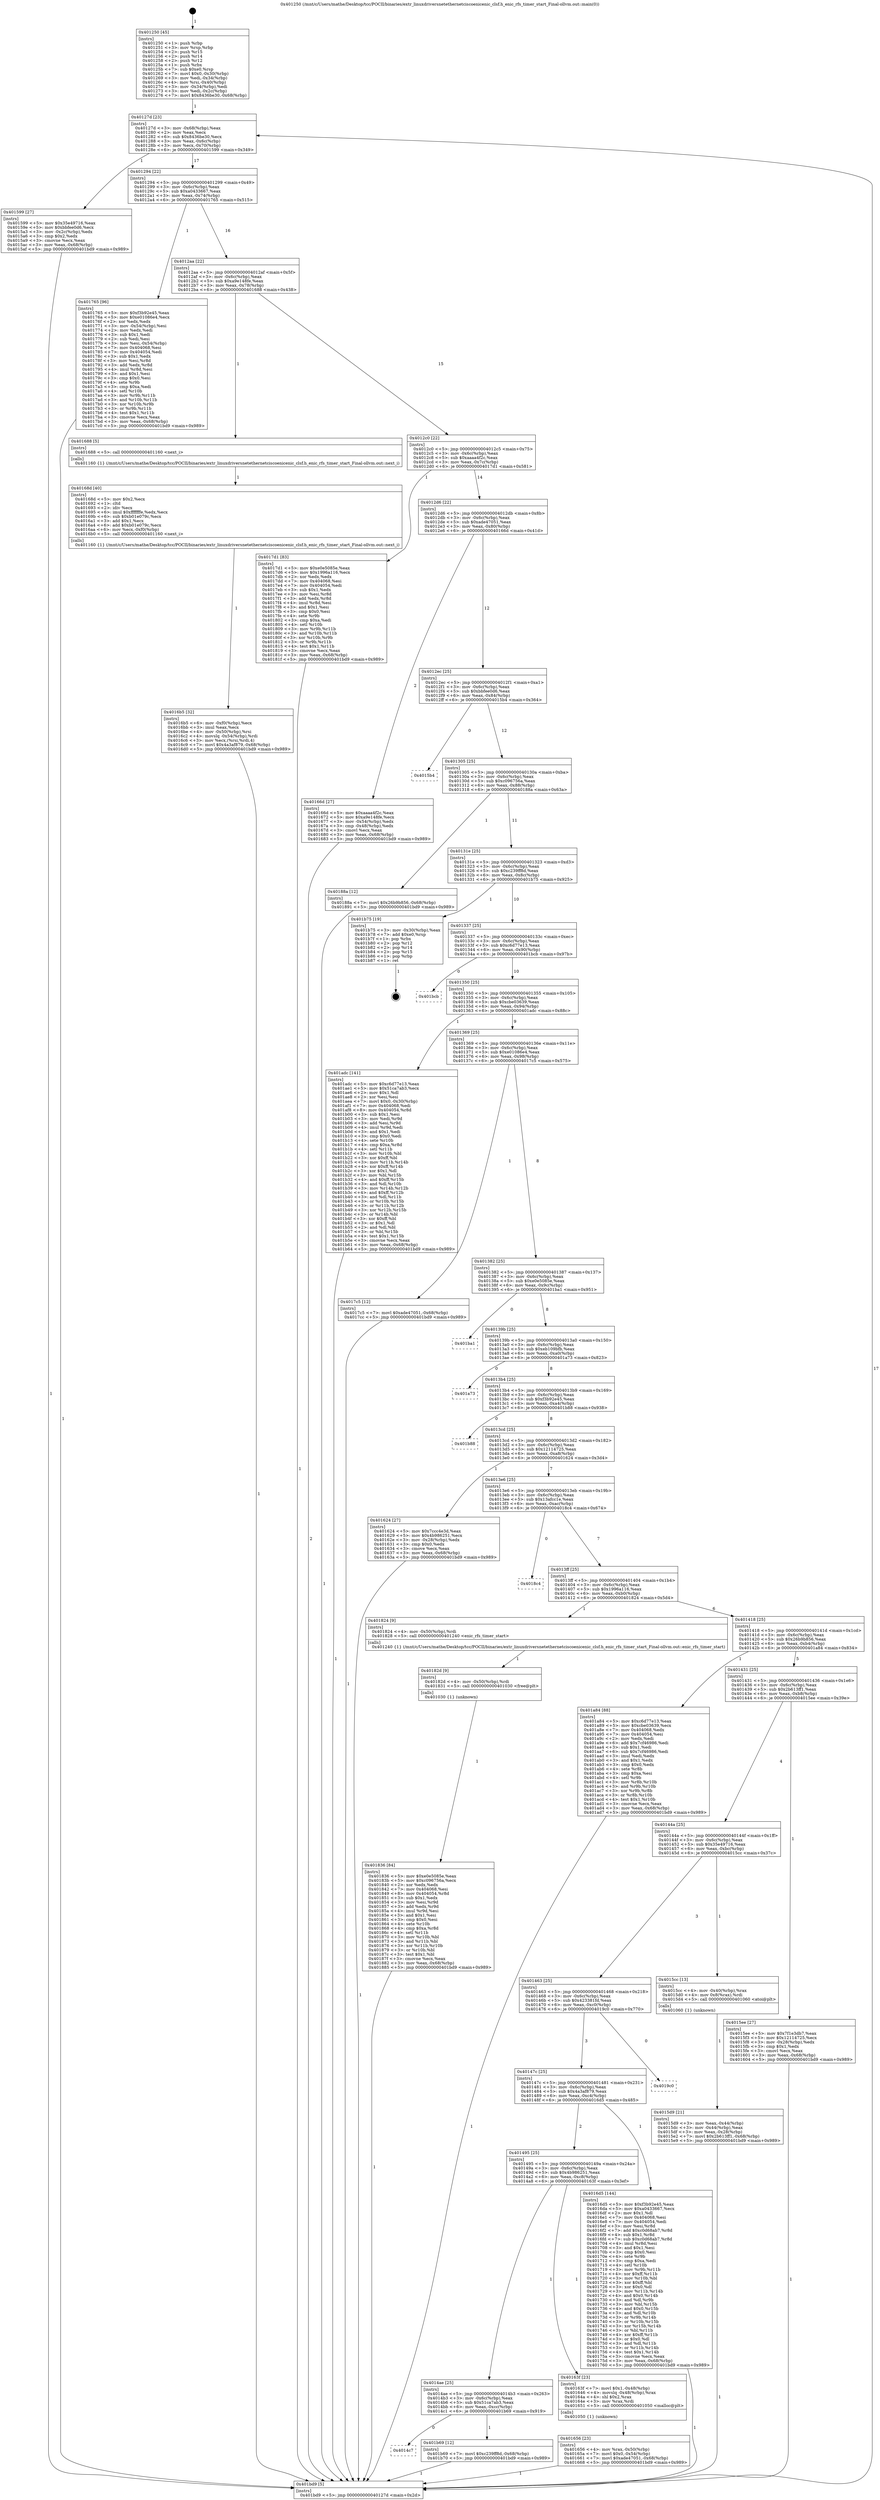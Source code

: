 digraph "0x401250" {
  label = "0x401250 (/mnt/c/Users/mathe/Desktop/tcc/POCII/binaries/extr_linuxdriversnetethernetciscoenicenic_clsf.h_enic_rfs_timer_start_Final-ollvm.out::main(0))"
  labelloc = "t"
  node[shape=record]

  Entry [label="",width=0.3,height=0.3,shape=circle,fillcolor=black,style=filled]
  "0x40127d" [label="{
     0x40127d [23]\l
     | [instrs]\l
     &nbsp;&nbsp;0x40127d \<+3\>: mov -0x68(%rbp),%eax\l
     &nbsp;&nbsp;0x401280 \<+2\>: mov %eax,%ecx\l
     &nbsp;&nbsp;0x401282 \<+6\>: sub $0x8436be30,%ecx\l
     &nbsp;&nbsp;0x401288 \<+3\>: mov %eax,-0x6c(%rbp)\l
     &nbsp;&nbsp;0x40128b \<+3\>: mov %ecx,-0x70(%rbp)\l
     &nbsp;&nbsp;0x40128e \<+6\>: je 0000000000401599 \<main+0x349\>\l
  }"]
  "0x401599" [label="{
     0x401599 [27]\l
     | [instrs]\l
     &nbsp;&nbsp;0x401599 \<+5\>: mov $0x35e49716,%eax\l
     &nbsp;&nbsp;0x40159e \<+5\>: mov $0xbbfee0d6,%ecx\l
     &nbsp;&nbsp;0x4015a3 \<+3\>: mov -0x2c(%rbp),%edx\l
     &nbsp;&nbsp;0x4015a6 \<+3\>: cmp $0x2,%edx\l
     &nbsp;&nbsp;0x4015a9 \<+3\>: cmovne %ecx,%eax\l
     &nbsp;&nbsp;0x4015ac \<+3\>: mov %eax,-0x68(%rbp)\l
     &nbsp;&nbsp;0x4015af \<+5\>: jmp 0000000000401bd9 \<main+0x989\>\l
  }"]
  "0x401294" [label="{
     0x401294 [22]\l
     | [instrs]\l
     &nbsp;&nbsp;0x401294 \<+5\>: jmp 0000000000401299 \<main+0x49\>\l
     &nbsp;&nbsp;0x401299 \<+3\>: mov -0x6c(%rbp),%eax\l
     &nbsp;&nbsp;0x40129c \<+5\>: sub $0xa0433667,%eax\l
     &nbsp;&nbsp;0x4012a1 \<+3\>: mov %eax,-0x74(%rbp)\l
     &nbsp;&nbsp;0x4012a4 \<+6\>: je 0000000000401765 \<main+0x515\>\l
  }"]
  "0x401bd9" [label="{
     0x401bd9 [5]\l
     | [instrs]\l
     &nbsp;&nbsp;0x401bd9 \<+5\>: jmp 000000000040127d \<main+0x2d\>\l
  }"]
  "0x401250" [label="{
     0x401250 [45]\l
     | [instrs]\l
     &nbsp;&nbsp;0x401250 \<+1\>: push %rbp\l
     &nbsp;&nbsp;0x401251 \<+3\>: mov %rsp,%rbp\l
     &nbsp;&nbsp;0x401254 \<+2\>: push %r15\l
     &nbsp;&nbsp;0x401256 \<+2\>: push %r14\l
     &nbsp;&nbsp;0x401258 \<+2\>: push %r12\l
     &nbsp;&nbsp;0x40125a \<+1\>: push %rbx\l
     &nbsp;&nbsp;0x40125b \<+7\>: sub $0xe0,%rsp\l
     &nbsp;&nbsp;0x401262 \<+7\>: movl $0x0,-0x30(%rbp)\l
     &nbsp;&nbsp;0x401269 \<+3\>: mov %edi,-0x34(%rbp)\l
     &nbsp;&nbsp;0x40126c \<+4\>: mov %rsi,-0x40(%rbp)\l
     &nbsp;&nbsp;0x401270 \<+3\>: mov -0x34(%rbp),%edi\l
     &nbsp;&nbsp;0x401273 \<+3\>: mov %edi,-0x2c(%rbp)\l
     &nbsp;&nbsp;0x401276 \<+7\>: movl $0x8436be30,-0x68(%rbp)\l
  }"]
  Exit [label="",width=0.3,height=0.3,shape=circle,fillcolor=black,style=filled,peripheries=2]
  "0x401765" [label="{
     0x401765 [96]\l
     | [instrs]\l
     &nbsp;&nbsp;0x401765 \<+5\>: mov $0xf3b92e45,%eax\l
     &nbsp;&nbsp;0x40176a \<+5\>: mov $0xe01086e4,%ecx\l
     &nbsp;&nbsp;0x40176f \<+2\>: xor %edx,%edx\l
     &nbsp;&nbsp;0x401771 \<+3\>: mov -0x54(%rbp),%esi\l
     &nbsp;&nbsp;0x401774 \<+2\>: mov %edx,%edi\l
     &nbsp;&nbsp;0x401776 \<+3\>: sub $0x1,%edi\l
     &nbsp;&nbsp;0x401779 \<+2\>: sub %edi,%esi\l
     &nbsp;&nbsp;0x40177b \<+3\>: mov %esi,-0x54(%rbp)\l
     &nbsp;&nbsp;0x40177e \<+7\>: mov 0x404068,%esi\l
     &nbsp;&nbsp;0x401785 \<+7\>: mov 0x404054,%edi\l
     &nbsp;&nbsp;0x40178c \<+3\>: sub $0x1,%edx\l
     &nbsp;&nbsp;0x40178f \<+3\>: mov %esi,%r8d\l
     &nbsp;&nbsp;0x401792 \<+3\>: add %edx,%r8d\l
     &nbsp;&nbsp;0x401795 \<+4\>: imul %r8d,%esi\l
     &nbsp;&nbsp;0x401799 \<+3\>: and $0x1,%esi\l
     &nbsp;&nbsp;0x40179c \<+3\>: cmp $0x0,%esi\l
     &nbsp;&nbsp;0x40179f \<+4\>: sete %r9b\l
     &nbsp;&nbsp;0x4017a3 \<+3\>: cmp $0xa,%edi\l
     &nbsp;&nbsp;0x4017a6 \<+4\>: setl %r10b\l
     &nbsp;&nbsp;0x4017aa \<+3\>: mov %r9b,%r11b\l
     &nbsp;&nbsp;0x4017ad \<+3\>: and %r10b,%r11b\l
     &nbsp;&nbsp;0x4017b0 \<+3\>: xor %r10b,%r9b\l
     &nbsp;&nbsp;0x4017b3 \<+3\>: or %r9b,%r11b\l
     &nbsp;&nbsp;0x4017b6 \<+4\>: test $0x1,%r11b\l
     &nbsp;&nbsp;0x4017ba \<+3\>: cmovne %ecx,%eax\l
     &nbsp;&nbsp;0x4017bd \<+3\>: mov %eax,-0x68(%rbp)\l
     &nbsp;&nbsp;0x4017c0 \<+5\>: jmp 0000000000401bd9 \<main+0x989\>\l
  }"]
  "0x4012aa" [label="{
     0x4012aa [22]\l
     | [instrs]\l
     &nbsp;&nbsp;0x4012aa \<+5\>: jmp 00000000004012af \<main+0x5f\>\l
     &nbsp;&nbsp;0x4012af \<+3\>: mov -0x6c(%rbp),%eax\l
     &nbsp;&nbsp;0x4012b2 \<+5\>: sub $0xa9e148fe,%eax\l
     &nbsp;&nbsp;0x4012b7 \<+3\>: mov %eax,-0x78(%rbp)\l
     &nbsp;&nbsp;0x4012ba \<+6\>: je 0000000000401688 \<main+0x438\>\l
  }"]
  "0x4014c7" [label="{
     0x4014c7\l
  }", style=dashed]
  "0x401688" [label="{
     0x401688 [5]\l
     | [instrs]\l
     &nbsp;&nbsp;0x401688 \<+5\>: call 0000000000401160 \<next_i\>\l
     | [calls]\l
     &nbsp;&nbsp;0x401160 \{1\} (/mnt/c/Users/mathe/Desktop/tcc/POCII/binaries/extr_linuxdriversnetethernetciscoenicenic_clsf.h_enic_rfs_timer_start_Final-ollvm.out::next_i)\l
  }"]
  "0x4012c0" [label="{
     0x4012c0 [22]\l
     | [instrs]\l
     &nbsp;&nbsp;0x4012c0 \<+5\>: jmp 00000000004012c5 \<main+0x75\>\l
     &nbsp;&nbsp;0x4012c5 \<+3\>: mov -0x6c(%rbp),%eax\l
     &nbsp;&nbsp;0x4012c8 \<+5\>: sub $0xaaaa4f2c,%eax\l
     &nbsp;&nbsp;0x4012cd \<+3\>: mov %eax,-0x7c(%rbp)\l
     &nbsp;&nbsp;0x4012d0 \<+6\>: je 00000000004017d1 \<main+0x581\>\l
  }"]
  "0x401b69" [label="{
     0x401b69 [12]\l
     | [instrs]\l
     &nbsp;&nbsp;0x401b69 \<+7\>: movl $0xc239ff8d,-0x68(%rbp)\l
     &nbsp;&nbsp;0x401b70 \<+5\>: jmp 0000000000401bd9 \<main+0x989\>\l
  }"]
  "0x4017d1" [label="{
     0x4017d1 [83]\l
     | [instrs]\l
     &nbsp;&nbsp;0x4017d1 \<+5\>: mov $0xe0e5085e,%eax\l
     &nbsp;&nbsp;0x4017d6 \<+5\>: mov $0x1996a116,%ecx\l
     &nbsp;&nbsp;0x4017db \<+2\>: xor %edx,%edx\l
     &nbsp;&nbsp;0x4017dd \<+7\>: mov 0x404068,%esi\l
     &nbsp;&nbsp;0x4017e4 \<+7\>: mov 0x404054,%edi\l
     &nbsp;&nbsp;0x4017eb \<+3\>: sub $0x1,%edx\l
     &nbsp;&nbsp;0x4017ee \<+3\>: mov %esi,%r8d\l
     &nbsp;&nbsp;0x4017f1 \<+3\>: add %edx,%r8d\l
     &nbsp;&nbsp;0x4017f4 \<+4\>: imul %r8d,%esi\l
     &nbsp;&nbsp;0x4017f8 \<+3\>: and $0x1,%esi\l
     &nbsp;&nbsp;0x4017fb \<+3\>: cmp $0x0,%esi\l
     &nbsp;&nbsp;0x4017fe \<+4\>: sete %r9b\l
     &nbsp;&nbsp;0x401802 \<+3\>: cmp $0xa,%edi\l
     &nbsp;&nbsp;0x401805 \<+4\>: setl %r10b\l
     &nbsp;&nbsp;0x401809 \<+3\>: mov %r9b,%r11b\l
     &nbsp;&nbsp;0x40180c \<+3\>: and %r10b,%r11b\l
     &nbsp;&nbsp;0x40180f \<+3\>: xor %r10b,%r9b\l
     &nbsp;&nbsp;0x401812 \<+3\>: or %r9b,%r11b\l
     &nbsp;&nbsp;0x401815 \<+4\>: test $0x1,%r11b\l
     &nbsp;&nbsp;0x401819 \<+3\>: cmovne %ecx,%eax\l
     &nbsp;&nbsp;0x40181c \<+3\>: mov %eax,-0x68(%rbp)\l
     &nbsp;&nbsp;0x40181f \<+5\>: jmp 0000000000401bd9 \<main+0x989\>\l
  }"]
  "0x4012d6" [label="{
     0x4012d6 [22]\l
     | [instrs]\l
     &nbsp;&nbsp;0x4012d6 \<+5\>: jmp 00000000004012db \<main+0x8b\>\l
     &nbsp;&nbsp;0x4012db \<+3\>: mov -0x6c(%rbp),%eax\l
     &nbsp;&nbsp;0x4012de \<+5\>: sub $0xade47051,%eax\l
     &nbsp;&nbsp;0x4012e3 \<+3\>: mov %eax,-0x80(%rbp)\l
     &nbsp;&nbsp;0x4012e6 \<+6\>: je 000000000040166d \<main+0x41d\>\l
  }"]
  "0x401836" [label="{
     0x401836 [84]\l
     | [instrs]\l
     &nbsp;&nbsp;0x401836 \<+5\>: mov $0xe0e5085e,%eax\l
     &nbsp;&nbsp;0x40183b \<+5\>: mov $0xc096756a,%ecx\l
     &nbsp;&nbsp;0x401840 \<+2\>: xor %edx,%edx\l
     &nbsp;&nbsp;0x401842 \<+7\>: mov 0x404068,%esi\l
     &nbsp;&nbsp;0x401849 \<+8\>: mov 0x404054,%r8d\l
     &nbsp;&nbsp;0x401851 \<+3\>: sub $0x1,%edx\l
     &nbsp;&nbsp;0x401854 \<+3\>: mov %esi,%r9d\l
     &nbsp;&nbsp;0x401857 \<+3\>: add %edx,%r9d\l
     &nbsp;&nbsp;0x40185a \<+4\>: imul %r9d,%esi\l
     &nbsp;&nbsp;0x40185e \<+3\>: and $0x1,%esi\l
     &nbsp;&nbsp;0x401861 \<+3\>: cmp $0x0,%esi\l
     &nbsp;&nbsp;0x401864 \<+4\>: sete %r10b\l
     &nbsp;&nbsp;0x401868 \<+4\>: cmp $0xa,%r8d\l
     &nbsp;&nbsp;0x40186c \<+4\>: setl %r11b\l
     &nbsp;&nbsp;0x401870 \<+3\>: mov %r10b,%bl\l
     &nbsp;&nbsp;0x401873 \<+3\>: and %r11b,%bl\l
     &nbsp;&nbsp;0x401876 \<+3\>: xor %r11b,%r10b\l
     &nbsp;&nbsp;0x401879 \<+3\>: or %r10b,%bl\l
     &nbsp;&nbsp;0x40187c \<+3\>: test $0x1,%bl\l
     &nbsp;&nbsp;0x40187f \<+3\>: cmovne %ecx,%eax\l
     &nbsp;&nbsp;0x401882 \<+3\>: mov %eax,-0x68(%rbp)\l
     &nbsp;&nbsp;0x401885 \<+5\>: jmp 0000000000401bd9 \<main+0x989\>\l
  }"]
  "0x40166d" [label="{
     0x40166d [27]\l
     | [instrs]\l
     &nbsp;&nbsp;0x40166d \<+5\>: mov $0xaaaa4f2c,%eax\l
     &nbsp;&nbsp;0x401672 \<+5\>: mov $0xa9e148fe,%ecx\l
     &nbsp;&nbsp;0x401677 \<+3\>: mov -0x54(%rbp),%edx\l
     &nbsp;&nbsp;0x40167a \<+3\>: cmp -0x48(%rbp),%edx\l
     &nbsp;&nbsp;0x40167d \<+3\>: cmovl %ecx,%eax\l
     &nbsp;&nbsp;0x401680 \<+3\>: mov %eax,-0x68(%rbp)\l
     &nbsp;&nbsp;0x401683 \<+5\>: jmp 0000000000401bd9 \<main+0x989\>\l
  }"]
  "0x4012ec" [label="{
     0x4012ec [25]\l
     | [instrs]\l
     &nbsp;&nbsp;0x4012ec \<+5\>: jmp 00000000004012f1 \<main+0xa1\>\l
     &nbsp;&nbsp;0x4012f1 \<+3\>: mov -0x6c(%rbp),%eax\l
     &nbsp;&nbsp;0x4012f4 \<+5\>: sub $0xbbfee0d6,%eax\l
     &nbsp;&nbsp;0x4012f9 \<+6\>: mov %eax,-0x84(%rbp)\l
     &nbsp;&nbsp;0x4012ff \<+6\>: je 00000000004015b4 \<main+0x364\>\l
  }"]
  "0x40182d" [label="{
     0x40182d [9]\l
     | [instrs]\l
     &nbsp;&nbsp;0x40182d \<+4\>: mov -0x50(%rbp),%rdi\l
     &nbsp;&nbsp;0x401831 \<+5\>: call 0000000000401030 \<free@plt\>\l
     | [calls]\l
     &nbsp;&nbsp;0x401030 \{1\} (unknown)\l
  }"]
  "0x4015b4" [label="{
     0x4015b4\l
  }", style=dashed]
  "0x401305" [label="{
     0x401305 [25]\l
     | [instrs]\l
     &nbsp;&nbsp;0x401305 \<+5\>: jmp 000000000040130a \<main+0xba\>\l
     &nbsp;&nbsp;0x40130a \<+3\>: mov -0x6c(%rbp),%eax\l
     &nbsp;&nbsp;0x40130d \<+5\>: sub $0xc096756a,%eax\l
     &nbsp;&nbsp;0x401312 \<+6\>: mov %eax,-0x88(%rbp)\l
     &nbsp;&nbsp;0x401318 \<+6\>: je 000000000040188a \<main+0x63a\>\l
  }"]
  "0x4016b5" [label="{
     0x4016b5 [32]\l
     | [instrs]\l
     &nbsp;&nbsp;0x4016b5 \<+6\>: mov -0xf0(%rbp),%ecx\l
     &nbsp;&nbsp;0x4016bb \<+3\>: imul %eax,%ecx\l
     &nbsp;&nbsp;0x4016be \<+4\>: mov -0x50(%rbp),%rsi\l
     &nbsp;&nbsp;0x4016c2 \<+4\>: movslq -0x54(%rbp),%rdi\l
     &nbsp;&nbsp;0x4016c6 \<+3\>: mov %ecx,(%rsi,%rdi,4)\l
     &nbsp;&nbsp;0x4016c9 \<+7\>: movl $0x4a3af879,-0x68(%rbp)\l
     &nbsp;&nbsp;0x4016d0 \<+5\>: jmp 0000000000401bd9 \<main+0x989\>\l
  }"]
  "0x40188a" [label="{
     0x40188a [12]\l
     | [instrs]\l
     &nbsp;&nbsp;0x40188a \<+7\>: movl $0x26b9b856,-0x68(%rbp)\l
     &nbsp;&nbsp;0x401891 \<+5\>: jmp 0000000000401bd9 \<main+0x989\>\l
  }"]
  "0x40131e" [label="{
     0x40131e [25]\l
     | [instrs]\l
     &nbsp;&nbsp;0x40131e \<+5\>: jmp 0000000000401323 \<main+0xd3\>\l
     &nbsp;&nbsp;0x401323 \<+3\>: mov -0x6c(%rbp),%eax\l
     &nbsp;&nbsp;0x401326 \<+5\>: sub $0xc239ff8d,%eax\l
     &nbsp;&nbsp;0x40132b \<+6\>: mov %eax,-0x8c(%rbp)\l
     &nbsp;&nbsp;0x401331 \<+6\>: je 0000000000401b75 \<main+0x925\>\l
  }"]
  "0x40168d" [label="{
     0x40168d [40]\l
     | [instrs]\l
     &nbsp;&nbsp;0x40168d \<+5\>: mov $0x2,%ecx\l
     &nbsp;&nbsp;0x401692 \<+1\>: cltd\l
     &nbsp;&nbsp;0x401693 \<+2\>: idiv %ecx\l
     &nbsp;&nbsp;0x401695 \<+6\>: imul $0xfffffffe,%edx,%ecx\l
     &nbsp;&nbsp;0x40169b \<+6\>: sub $0xb01e079c,%ecx\l
     &nbsp;&nbsp;0x4016a1 \<+3\>: add $0x1,%ecx\l
     &nbsp;&nbsp;0x4016a4 \<+6\>: add $0xb01e079c,%ecx\l
     &nbsp;&nbsp;0x4016aa \<+6\>: mov %ecx,-0xf0(%rbp)\l
     &nbsp;&nbsp;0x4016b0 \<+5\>: call 0000000000401160 \<next_i\>\l
     | [calls]\l
     &nbsp;&nbsp;0x401160 \{1\} (/mnt/c/Users/mathe/Desktop/tcc/POCII/binaries/extr_linuxdriversnetethernetciscoenicenic_clsf.h_enic_rfs_timer_start_Final-ollvm.out::next_i)\l
  }"]
  "0x401b75" [label="{
     0x401b75 [19]\l
     | [instrs]\l
     &nbsp;&nbsp;0x401b75 \<+3\>: mov -0x30(%rbp),%eax\l
     &nbsp;&nbsp;0x401b78 \<+7\>: add $0xe0,%rsp\l
     &nbsp;&nbsp;0x401b7f \<+1\>: pop %rbx\l
     &nbsp;&nbsp;0x401b80 \<+2\>: pop %r12\l
     &nbsp;&nbsp;0x401b82 \<+2\>: pop %r14\l
     &nbsp;&nbsp;0x401b84 \<+2\>: pop %r15\l
     &nbsp;&nbsp;0x401b86 \<+1\>: pop %rbp\l
     &nbsp;&nbsp;0x401b87 \<+1\>: ret\l
  }"]
  "0x401337" [label="{
     0x401337 [25]\l
     | [instrs]\l
     &nbsp;&nbsp;0x401337 \<+5\>: jmp 000000000040133c \<main+0xec\>\l
     &nbsp;&nbsp;0x40133c \<+3\>: mov -0x6c(%rbp),%eax\l
     &nbsp;&nbsp;0x40133f \<+5\>: sub $0xc6d77e13,%eax\l
     &nbsp;&nbsp;0x401344 \<+6\>: mov %eax,-0x90(%rbp)\l
     &nbsp;&nbsp;0x40134a \<+6\>: je 0000000000401bcb \<main+0x97b\>\l
  }"]
  "0x401656" [label="{
     0x401656 [23]\l
     | [instrs]\l
     &nbsp;&nbsp;0x401656 \<+4\>: mov %rax,-0x50(%rbp)\l
     &nbsp;&nbsp;0x40165a \<+7\>: movl $0x0,-0x54(%rbp)\l
     &nbsp;&nbsp;0x401661 \<+7\>: movl $0xade47051,-0x68(%rbp)\l
     &nbsp;&nbsp;0x401668 \<+5\>: jmp 0000000000401bd9 \<main+0x989\>\l
  }"]
  "0x401bcb" [label="{
     0x401bcb\l
  }", style=dashed]
  "0x401350" [label="{
     0x401350 [25]\l
     | [instrs]\l
     &nbsp;&nbsp;0x401350 \<+5\>: jmp 0000000000401355 \<main+0x105\>\l
     &nbsp;&nbsp;0x401355 \<+3\>: mov -0x6c(%rbp),%eax\l
     &nbsp;&nbsp;0x401358 \<+5\>: sub $0xcbe03639,%eax\l
     &nbsp;&nbsp;0x40135d \<+6\>: mov %eax,-0x94(%rbp)\l
     &nbsp;&nbsp;0x401363 \<+6\>: je 0000000000401adc \<main+0x88c\>\l
  }"]
  "0x4014ae" [label="{
     0x4014ae [25]\l
     | [instrs]\l
     &nbsp;&nbsp;0x4014ae \<+5\>: jmp 00000000004014b3 \<main+0x263\>\l
     &nbsp;&nbsp;0x4014b3 \<+3\>: mov -0x6c(%rbp),%eax\l
     &nbsp;&nbsp;0x4014b6 \<+5\>: sub $0x51ca7ab3,%eax\l
     &nbsp;&nbsp;0x4014bb \<+6\>: mov %eax,-0xcc(%rbp)\l
     &nbsp;&nbsp;0x4014c1 \<+6\>: je 0000000000401b69 \<main+0x919\>\l
  }"]
  "0x401adc" [label="{
     0x401adc [141]\l
     | [instrs]\l
     &nbsp;&nbsp;0x401adc \<+5\>: mov $0xc6d77e13,%eax\l
     &nbsp;&nbsp;0x401ae1 \<+5\>: mov $0x51ca7ab3,%ecx\l
     &nbsp;&nbsp;0x401ae6 \<+2\>: mov $0x1,%dl\l
     &nbsp;&nbsp;0x401ae8 \<+2\>: xor %esi,%esi\l
     &nbsp;&nbsp;0x401aea \<+7\>: movl $0x0,-0x30(%rbp)\l
     &nbsp;&nbsp;0x401af1 \<+7\>: mov 0x404068,%edi\l
     &nbsp;&nbsp;0x401af8 \<+8\>: mov 0x404054,%r8d\l
     &nbsp;&nbsp;0x401b00 \<+3\>: sub $0x1,%esi\l
     &nbsp;&nbsp;0x401b03 \<+3\>: mov %edi,%r9d\l
     &nbsp;&nbsp;0x401b06 \<+3\>: add %esi,%r9d\l
     &nbsp;&nbsp;0x401b09 \<+4\>: imul %r9d,%edi\l
     &nbsp;&nbsp;0x401b0d \<+3\>: and $0x1,%edi\l
     &nbsp;&nbsp;0x401b10 \<+3\>: cmp $0x0,%edi\l
     &nbsp;&nbsp;0x401b13 \<+4\>: sete %r10b\l
     &nbsp;&nbsp;0x401b17 \<+4\>: cmp $0xa,%r8d\l
     &nbsp;&nbsp;0x401b1b \<+4\>: setl %r11b\l
     &nbsp;&nbsp;0x401b1f \<+3\>: mov %r10b,%bl\l
     &nbsp;&nbsp;0x401b22 \<+3\>: xor $0xff,%bl\l
     &nbsp;&nbsp;0x401b25 \<+3\>: mov %r11b,%r14b\l
     &nbsp;&nbsp;0x401b28 \<+4\>: xor $0xff,%r14b\l
     &nbsp;&nbsp;0x401b2c \<+3\>: xor $0x1,%dl\l
     &nbsp;&nbsp;0x401b2f \<+3\>: mov %bl,%r15b\l
     &nbsp;&nbsp;0x401b32 \<+4\>: and $0xff,%r15b\l
     &nbsp;&nbsp;0x401b36 \<+3\>: and %dl,%r10b\l
     &nbsp;&nbsp;0x401b39 \<+3\>: mov %r14b,%r12b\l
     &nbsp;&nbsp;0x401b3c \<+4\>: and $0xff,%r12b\l
     &nbsp;&nbsp;0x401b40 \<+3\>: and %dl,%r11b\l
     &nbsp;&nbsp;0x401b43 \<+3\>: or %r10b,%r15b\l
     &nbsp;&nbsp;0x401b46 \<+3\>: or %r11b,%r12b\l
     &nbsp;&nbsp;0x401b49 \<+3\>: xor %r12b,%r15b\l
     &nbsp;&nbsp;0x401b4c \<+3\>: or %r14b,%bl\l
     &nbsp;&nbsp;0x401b4f \<+3\>: xor $0xff,%bl\l
     &nbsp;&nbsp;0x401b52 \<+3\>: or $0x1,%dl\l
     &nbsp;&nbsp;0x401b55 \<+2\>: and %dl,%bl\l
     &nbsp;&nbsp;0x401b57 \<+3\>: or %bl,%r15b\l
     &nbsp;&nbsp;0x401b5a \<+4\>: test $0x1,%r15b\l
     &nbsp;&nbsp;0x401b5e \<+3\>: cmovne %ecx,%eax\l
     &nbsp;&nbsp;0x401b61 \<+3\>: mov %eax,-0x68(%rbp)\l
     &nbsp;&nbsp;0x401b64 \<+5\>: jmp 0000000000401bd9 \<main+0x989\>\l
  }"]
  "0x401369" [label="{
     0x401369 [25]\l
     | [instrs]\l
     &nbsp;&nbsp;0x401369 \<+5\>: jmp 000000000040136e \<main+0x11e\>\l
     &nbsp;&nbsp;0x40136e \<+3\>: mov -0x6c(%rbp),%eax\l
     &nbsp;&nbsp;0x401371 \<+5\>: sub $0xe01086e4,%eax\l
     &nbsp;&nbsp;0x401376 \<+6\>: mov %eax,-0x98(%rbp)\l
     &nbsp;&nbsp;0x40137c \<+6\>: je 00000000004017c5 \<main+0x575\>\l
  }"]
  "0x40163f" [label="{
     0x40163f [23]\l
     | [instrs]\l
     &nbsp;&nbsp;0x40163f \<+7\>: movl $0x1,-0x48(%rbp)\l
     &nbsp;&nbsp;0x401646 \<+4\>: movslq -0x48(%rbp),%rax\l
     &nbsp;&nbsp;0x40164a \<+4\>: shl $0x2,%rax\l
     &nbsp;&nbsp;0x40164e \<+3\>: mov %rax,%rdi\l
     &nbsp;&nbsp;0x401651 \<+5\>: call 0000000000401050 \<malloc@plt\>\l
     | [calls]\l
     &nbsp;&nbsp;0x401050 \{1\} (unknown)\l
  }"]
  "0x4017c5" [label="{
     0x4017c5 [12]\l
     | [instrs]\l
     &nbsp;&nbsp;0x4017c5 \<+7\>: movl $0xade47051,-0x68(%rbp)\l
     &nbsp;&nbsp;0x4017cc \<+5\>: jmp 0000000000401bd9 \<main+0x989\>\l
  }"]
  "0x401382" [label="{
     0x401382 [25]\l
     | [instrs]\l
     &nbsp;&nbsp;0x401382 \<+5\>: jmp 0000000000401387 \<main+0x137\>\l
     &nbsp;&nbsp;0x401387 \<+3\>: mov -0x6c(%rbp),%eax\l
     &nbsp;&nbsp;0x40138a \<+5\>: sub $0xe0e5085e,%eax\l
     &nbsp;&nbsp;0x40138f \<+6\>: mov %eax,-0x9c(%rbp)\l
     &nbsp;&nbsp;0x401395 \<+6\>: je 0000000000401ba1 \<main+0x951\>\l
  }"]
  "0x401495" [label="{
     0x401495 [25]\l
     | [instrs]\l
     &nbsp;&nbsp;0x401495 \<+5\>: jmp 000000000040149a \<main+0x24a\>\l
     &nbsp;&nbsp;0x40149a \<+3\>: mov -0x6c(%rbp),%eax\l
     &nbsp;&nbsp;0x40149d \<+5\>: sub $0x4b986251,%eax\l
     &nbsp;&nbsp;0x4014a2 \<+6\>: mov %eax,-0xc8(%rbp)\l
     &nbsp;&nbsp;0x4014a8 \<+6\>: je 000000000040163f \<main+0x3ef\>\l
  }"]
  "0x401ba1" [label="{
     0x401ba1\l
  }", style=dashed]
  "0x40139b" [label="{
     0x40139b [25]\l
     | [instrs]\l
     &nbsp;&nbsp;0x40139b \<+5\>: jmp 00000000004013a0 \<main+0x150\>\l
     &nbsp;&nbsp;0x4013a0 \<+3\>: mov -0x6c(%rbp),%eax\l
     &nbsp;&nbsp;0x4013a3 \<+5\>: sub $0xeb109bfb,%eax\l
     &nbsp;&nbsp;0x4013a8 \<+6\>: mov %eax,-0xa0(%rbp)\l
     &nbsp;&nbsp;0x4013ae \<+6\>: je 0000000000401a73 \<main+0x823\>\l
  }"]
  "0x4016d5" [label="{
     0x4016d5 [144]\l
     | [instrs]\l
     &nbsp;&nbsp;0x4016d5 \<+5\>: mov $0xf3b92e45,%eax\l
     &nbsp;&nbsp;0x4016da \<+5\>: mov $0xa0433667,%ecx\l
     &nbsp;&nbsp;0x4016df \<+2\>: mov $0x1,%dl\l
     &nbsp;&nbsp;0x4016e1 \<+7\>: mov 0x404068,%esi\l
     &nbsp;&nbsp;0x4016e8 \<+7\>: mov 0x404054,%edi\l
     &nbsp;&nbsp;0x4016ef \<+3\>: mov %esi,%r8d\l
     &nbsp;&nbsp;0x4016f2 \<+7\>: add $0xc0d68ab7,%r8d\l
     &nbsp;&nbsp;0x4016f9 \<+4\>: sub $0x1,%r8d\l
     &nbsp;&nbsp;0x4016fd \<+7\>: sub $0xc0d68ab7,%r8d\l
     &nbsp;&nbsp;0x401704 \<+4\>: imul %r8d,%esi\l
     &nbsp;&nbsp;0x401708 \<+3\>: and $0x1,%esi\l
     &nbsp;&nbsp;0x40170b \<+3\>: cmp $0x0,%esi\l
     &nbsp;&nbsp;0x40170e \<+4\>: sete %r9b\l
     &nbsp;&nbsp;0x401712 \<+3\>: cmp $0xa,%edi\l
     &nbsp;&nbsp;0x401715 \<+4\>: setl %r10b\l
     &nbsp;&nbsp;0x401719 \<+3\>: mov %r9b,%r11b\l
     &nbsp;&nbsp;0x40171c \<+4\>: xor $0xff,%r11b\l
     &nbsp;&nbsp;0x401720 \<+3\>: mov %r10b,%bl\l
     &nbsp;&nbsp;0x401723 \<+3\>: xor $0xff,%bl\l
     &nbsp;&nbsp;0x401726 \<+3\>: xor $0x0,%dl\l
     &nbsp;&nbsp;0x401729 \<+3\>: mov %r11b,%r14b\l
     &nbsp;&nbsp;0x40172c \<+4\>: and $0x0,%r14b\l
     &nbsp;&nbsp;0x401730 \<+3\>: and %dl,%r9b\l
     &nbsp;&nbsp;0x401733 \<+3\>: mov %bl,%r15b\l
     &nbsp;&nbsp;0x401736 \<+4\>: and $0x0,%r15b\l
     &nbsp;&nbsp;0x40173a \<+3\>: and %dl,%r10b\l
     &nbsp;&nbsp;0x40173d \<+3\>: or %r9b,%r14b\l
     &nbsp;&nbsp;0x401740 \<+3\>: or %r10b,%r15b\l
     &nbsp;&nbsp;0x401743 \<+3\>: xor %r15b,%r14b\l
     &nbsp;&nbsp;0x401746 \<+3\>: or %bl,%r11b\l
     &nbsp;&nbsp;0x401749 \<+4\>: xor $0xff,%r11b\l
     &nbsp;&nbsp;0x40174d \<+3\>: or $0x0,%dl\l
     &nbsp;&nbsp;0x401750 \<+3\>: and %dl,%r11b\l
     &nbsp;&nbsp;0x401753 \<+3\>: or %r11b,%r14b\l
     &nbsp;&nbsp;0x401756 \<+4\>: test $0x1,%r14b\l
     &nbsp;&nbsp;0x40175a \<+3\>: cmovne %ecx,%eax\l
     &nbsp;&nbsp;0x40175d \<+3\>: mov %eax,-0x68(%rbp)\l
     &nbsp;&nbsp;0x401760 \<+5\>: jmp 0000000000401bd9 \<main+0x989\>\l
  }"]
  "0x401a73" [label="{
     0x401a73\l
  }", style=dashed]
  "0x4013b4" [label="{
     0x4013b4 [25]\l
     | [instrs]\l
     &nbsp;&nbsp;0x4013b4 \<+5\>: jmp 00000000004013b9 \<main+0x169\>\l
     &nbsp;&nbsp;0x4013b9 \<+3\>: mov -0x6c(%rbp),%eax\l
     &nbsp;&nbsp;0x4013bc \<+5\>: sub $0xf3b92e45,%eax\l
     &nbsp;&nbsp;0x4013c1 \<+6\>: mov %eax,-0xa4(%rbp)\l
     &nbsp;&nbsp;0x4013c7 \<+6\>: je 0000000000401b88 \<main+0x938\>\l
  }"]
  "0x40147c" [label="{
     0x40147c [25]\l
     | [instrs]\l
     &nbsp;&nbsp;0x40147c \<+5\>: jmp 0000000000401481 \<main+0x231\>\l
     &nbsp;&nbsp;0x401481 \<+3\>: mov -0x6c(%rbp),%eax\l
     &nbsp;&nbsp;0x401484 \<+5\>: sub $0x4a3af879,%eax\l
     &nbsp;&nbsp;0x401489 \<+6\>: mov %eax,-0xc4(%rbp)\l
     &nbsp;&nbsp;0x40148f \<+6\>: je 00000000004016d5 \<main+0x485\>\l
  }"]
  "0x401b88" [label="{
     0x401b88\l
  }", style=dashed]
  "0x4013cd" [label="{
     0x4013cd [25]\l
     | [instrs]\l
     &nbsp;&nbsp;0x4013cd \<+5\>: jmp 00000000004013d2 \<main+0x182\>\l
     &nbsp;&nbsp;0x4013d2 \<+3\>: mov -0x6c(%rbp),%eax\l
     &nbsp;&nbsp;0x4013d5 \<+5\>: sub $0x12114725,%eax\l
     &nbsp;&nbsp;0x4013da \<+6\>: mov %eax,-0xa8(%rbp)\l
     &nbsp;&nbsp;0x4013e0 \<+6\>: je 0000000000401624 \<main+0x3d4\>\l
  }"]
  "0x4019c0" [label="{
     0x4019c0\l
  }", style=dashed]
  "0x401624" [label="{
     0x401624 [27]\l
     | [instrs]\l
     &nbsp;&nbsp;0x401624 \<+5\>: mov $0x7ccc4e3d,%eax\l
     &nbsp;&nbsp;0x401629 \<+5\>: mov $0x4b986251,%ecx\l
     &nbsp;&nbsp;0x40162e \<+3\>: mov -0x28(%rbp),%edx\l
     &nbsp;&nbsp;0x401631 \<+3\>: cmp $0x0,%edx\l
     &nbsp;&nbsp;0x401634 \<+3\>: cmove %ecx,%eax\l
     &nbsp;&nbsp;0x401637 \<+3\>: mov %eax,-0x68(%rbp)\l
     &nbsp;&nbsp;0x40163a \<+5\>: jmp 0000000000401bd9 \<main+0x989\>\l
  }"]
  "0x4013e6" [label="{
     0x4013e6 [25]\l
     | [instrs]\l
     &nbsp;&nbsp;0x4013e6 \<+5\>: jmp 00000000004013eb \<main+0x19b\>\l
     &nbsp;&nbsp;0x4013eb \<+3\>: mov -0x6c(%rbp),%eax\l
     &nbsp;&nbsp;0x4013ee \<+5\>: sub $0x13afcc1e,%eax\l
     &nbsp;&nbsp;0x4013f3 \<+6\>: mov %eax,-0xac(%rbp)\l
     &nbsp;&nbsp;0x4013f9 \<+6\>: je 00000000004018c4 \<main+0x674\>\l
  }"]
  "0x4015d9" [label="{
     0x4015d9 [21]\l
     | [instrs]\l
     &nbsp;&nbsp;0x4015d9 \<+3\>: mov %eax,-0x44(%rbp)\l
     &nbsp;&nbsp;0x4015dc \<+3\>: mov -0x44(%rbp),%eax\l
     &nbsp;&nbsp;0x4015df \<+3\>: mov %eax,-0x28(%rbp)\l
     &nbsp;&nbsp;0x4015e2 \<+7\>: movl $0x2b613ff1,-0x68(%rbp)\l
     &nbsp;&nbsp;0x4015e9 \<+5\>: jmp 0000000000401bd9 \<main+0x989\>\l
  }"]
  "0x4018c4" [label="{
     0x4018c4\l
  }", style=dashed]
  "0x4013ff" [label="{
     0x4013ff [25]\l
     | [instrs]\l
     &nbsp;&nbsp;0x4013ff \<+5\>: jmp 0000000000401404 \<main+0x1b4\>\l
     &nbsp;&nbsp;0x401404 \<+3\>: mov -0x6c(%rbp),%eax\l
     &nbsp;&nbsp;0x401407 \<+5\>: sub $0x1996a116,%eax\l
     &nbsp;&nbsp;0x40140c \<+6\>: mov %eax,-0xb0(%rbp)\l
     &nbsp;&nbsp;0x401412 \<+6\>: je 0000000000401824 \<main+0x5d4\>\l
  }"]
  "0x401463" [label="{
     0x401463 [25]\l
     | [instrs]\l
     &nbsp;&nbsp;0x401463 \<+5\>: jmp 0000000000401468 \<main+0x218\>\l
     &nbsp;&nbsp;0x401468 \<+3\>: mov -0x6c(%rbp),%eax\l
     &nbsp;&nbsp;0x40146b \<+5\>: sub $0x423381fd,%eax\l
     &nbsp;&nbsp;0x401470 \<+6\>: mov %eax,-0xc0(%rbp)\l
     &nbsp;&nbsp;0x401476 \<+6\>: je 00000000004019c0 \<main+0x770\>\l
  }"]
  "0x401824" [label="{
     0x401824 [9]\l
     | [instrs]\l
     &nbsp;&nbsp;0x401824 \<+4\>: mov -0x50(%rbp),%rdi\l
     &nbsp;&nbsp;0x401828 \<+5\>: call 0000000000401240 \<enic_rfs_timer_start\>\l
     | [calls]\l
     &nbsp;&nbsp;0x401240 \{1\} (/mnt/c/Users/mathe/Desktop/tcc/POCII/binaries/extr_linuxdriversnetethernetciscoenicenic_clsf.h_enic_rfs_timer_start_Final-ollvm.out::enic_rfs_timer_start)\l
  }"]
  "0x401418" [label="{
     0x401418 [25]\l
     | [instrs]\l
     &nbsp;&nbsp;0x401418 \<+5\>: jmp 000000000040141d \<main+0x1cd\>\l
     &nbsp;&nbsp;0x40141d \<+3\>: mov -0x6c(%rbp),%eax\l
     &nbsp;&nbsp;0x401420 \<+5\>: sub $0x26b9b856,%eax\l
     &nbsp;&nbsp;0x401425 \<+6\>: mov %eax,-0xb4(%rbp)\l
     &nbsp;&nbsp;0x40142b \<+6\>: je 0000000000401a84 \<main+0x834\>\l
  }"]
  "0x4015cc" [label="{
     0x4015cc [13]\l
     | [instrs]\l
     &nbsp;&nbsp;0x4015cc \<+4\>: mov -0x40(%rbp),%rax\l
     &nbsp;&nbsp;0x4015d0 \<+4\>: mov 0x8(%rax),%rdi\l
     &nbsp;&nbsp;0x4015d4 \<+5\>: call 0000000000401060 \<atoi@plt\>\l
     | [calls]\l
     &nbsp;&nbsp;0x401060 \{1\} (unknown)\l
  }"]
  "0x401a84" [label="{
     0x401a84 [88]\l
     | [instrs]\l
     &nbsp;&nbsp;0x401a84 \<+5\>: mov $0xc6d77e13,%eax\l
     &nbsp;&nbsp;0x401a89 \<+5\>: mov $0xcbe03639,%ecx\l
     &nbsp;&nbsp;0x401a8e \<+7\>: mov 0x404068,%edx\l
     &nbsp;&nbsp;0x401a95 \<+7\>: mov 0x404054,%esi\l
     &nbsp;&nbsp;0x401a9c \<+2\>: mov %edx,%edi\l
     &nbsp;&nbsp;0x401a9e \<+6\>: add $0x7cf46986,%edi\l
     &nbsp;&nbsp;0x401aa4 \<+3\>: sub $0x1,%edi\l
     &nbsp;&nbsp;0x401aa7 \<+6\>: sub $0x7cf46986,%edi\l
     &nbsp;&nbsp;0x401aad \<+3\>: imul %edi,%edx\l
     &nbsp;&nbsp;0x401ab0 \<+3\>: and $0x1,%edx\l
     &nbsp;&nbsp;0x401ab3 \<+3\>: cmp $0x0,%edx\l
     &nbsp;&nbsp;0x401ab6 \<+4\>: sete %r8b\l
     &nbsp;&nbsp;0x401aba \<+3\>: cmp $0xa,%esi\l
     &nbsp;&nbsp;0x401abd \<+4\>: setl %r9b\l
     &nbsp;&nbsp;0x401ac1 \<+3\>: mov %r8b,%r10b\l
     &nbsp;&nbsp;0x401ac4 \<+3\>: and %r9b,%r10b\l
     &nbsp;&nbsp;0x401ac7 \<+3\>: xor %r9b,%r8b\l
     &nbsp;&nbsp;0x401aca \<+3\>: or %r8b,%r10b\l
     &nbsp;&nbsp;0x401acd \<+4\>: test $0x1,%r10b\l
     &nbsp;&nbsp;0x401ad1 \<+3\>: cmovne %ecx,%eax\l
     &nbsp;&nbsp;0x401ad4 \<+3\>: mov %eax,-0x68(%rbp)\l
     &nbsp;&nbsp;0x401ad7 \<+5\>: jmp 0000000000401bd9 \<main+0x989\>\l
  }"]
  "0x401431" [label="{
     0x401431 [25]\l
     | [instrs]\l
     &nbsp;&nbsp;0x401431 \<+5\>: jmp 0000000000401436 \<main+0x1e6\>\l
     &nbsp;&nbsp;0x401436 \<+3\>: mov -0x6c(%rbp),%eax\l
     &nbsp;&nbsp;0x401439 \<+5\>: sub $0x2b613ff1,%eax\l
     &nbsp;&nbsp;0x40143e \<+6\>: mov %eax,-0xb8(%rbp)\l
     &nbsp;&nbsp;0x401444 \<+6\>: je 00000000004015ee \<main+0x39e\>\l
  }"]
  "0x40144a" [label="{
     0x40144a [25]\l
     | [instrs]\l
     &nbsp;&nbsp;0x40144a \<+5\>: jmp 000000000040144f \<main+0x1ff\>\l
     &nbsp;&nbsp;0x40144f \<+3\>: mov -0x6c(%rbp),%eax\l
     &nbsp;&nbsp;0x401452 \<+5\>: sub $0x35e49716,%eax\l
     &nbsp;&nbsp;0x401457 \<+6\>: mov %eax,-0xbc(%rbp)\l
     &nbsp;&nbsp;0x40145d \<+6\>: je 00000000004015cc \<main+0x37c\>\l
  }"]
  "0x4015ee" [label="{
     0x4015ee [27]\l
     | [instrs]\l
     &nbsp;&nbsp;0x4015ee \<+5\>: mov $0x7f1e3db7,%eax\l
     &nbsp;&nbsp;0x4015f3 \<+5\>: mov $0x12114725,%ecx\l
     &nbsp;&nbsp;0x4015f8 \<+3\>: mov -0x28(%rbp),%edx\l
     &nbsp;&nbsp;0x4015fb \<+3\>: cmp $0x1,%edx\l
     &nbsp;&nbsp;0x4015fe \<+3\>: cmovl %ecx,%eax\l
     &nbsp;&nbsp;0x401601 \<+3\>: mov %eax,-0x68(%rbp)\l
     &nbsp;&nbsp;0x401604 \<+5\>: jmp 0000000000401bd9 \<main+0x989\>\l
  }"]
  Entry -> "0x401250" [label=" 1"]
  "0x40127d" -> "0x401599" [label=" 1"]
  "0x40127d" -> "0x401294" [label=" 17"]
  "0x401599" -> "0x401bd9" [label=" 1"]
  "0x401250" -> "0x40127d" [label=" 1"]
  "0x401bd9" -> "0x40127d" [label=" 17"]
  "0x401b75" -> Exit [label=" 1"]
  "0x401294" -> "0x401765" [label=" 1"]
  "0x401294" -> "0x4012aa" [label=" 16"]
  "0x401b69" -> "0x401bd9" [label=" 1"]
  "0x4012aa" -> "0x401688" [label=" 1"]
  "0x4012aa" -> "0x4012c0" [label=" 15"]
  "0x4014ae" -> "0x4014c7" [label=" 0"]
  "0x4012c0" -> "0x4017d1" [label=" 1"]
  "0x4012c0" -> "0x4012d6" [label=" 14"]
  "0x4014ae" -> "0x401b69" [label=" 1"]
  "0x4012d6" -> "0x40166d" [label=" 2"]
  "0x4012d6" -> "0x4012ec" [label=" 12"]
  "0x401adc" -> "0x401bd9" [label=" 1"]
  "0x4012ec" -> "0x4015b4" [label=" 0"]
  "0x4012ec" -> "0x401305" [label=" 12"]
  "0x401a84" -> "0x401bd9" [label=" 1"]
  "0x401305" -> "0x40188a" [label=" 1"]
  "0x401305" -> "0x40131e" [label=" 11"]
  "0x40188a" -> "0x401bd9" [label=" 1"]
  "0x40131e" -> "0x401b75" [label=" 1"]
  "0x40131e" -> "0x401337" [label=" 10"]
  "0x401836" -> "0x401bd9" [label=" 1"]
  "0x401337" -> "0x401bcb" [label=" 0"]
  "0x401337" -> "0x401350" [label=" 10"]
  "0x40182d" -> "0x401836" [label=" 1"]
  "0x401350" -> "0x401adc" [label=" 1"]
  "0x401350" -> "0x401369" [label=" 9"]
  "0x401824" -> "0x40182d" [label=" 1"]
  "0x401369" -> "0x4017c5" [label=" 1"]
  "0x401369" -> "0x401382" [label=" 8"]
  "0x4017d1" -> "0x401bd9" [label=" 1"]
  "0x401382" -> "0x401ba1" [label=" 0"]
  "0x401382" -> "0x40139b" [label=" 8"]
  "0x401765" -> "0x401bd9" [label=" 1"]
  "0x40139b" -> "0x401a73" [label=" 0"]
  "0x40139b" -> "0x4013b4" [label=" 8"]
  "0x4016d5" -> "0x401bd9" [label=" 1"]
  "0x4013b4" -> "0x401b88" [label=" 0"]
  "0x4013b4" -> "0x4013cd" [label=" 8"]
  "0x40168d" -> "0x4016b5" [label=" 1"]
  "0x4013cd" -> "0x401624" [label=" 1"]
  "0x4013cd" -> "0x4013e6" [label=" 7"]
  "0x401688" -> "0x40168d" [label=" 1"]
  "0x4013e6" -> "0x4018c4" [label=" 0"]
  "0x4013e6" -> "0x4013ff" [label=" 7"]
  "0x401656" -> "0x401bd9" [label=" 1"]
  "0x4013ff" -> "0x401824" [label=" 1"]
  "0x4013ff" -> "0x401418" [label=" 6"]
  "0x40163f" -> "0x401656" [label=" 1"]
  "0x401418" -> "0x401a84" [label=" 1"]
  "0x401418" -> "0x401431" [label=" 5"]
  "0x401495" -> "0x4014ae" [label=" 1"]
  "0x401431" -> "0x4015ee" [label=" 1"]
  "0x401431" -> "0x40144a" [label=" 4"]
  "0x401495" -> "0x40163f" [label=" 1"]
  "0x40144a" -> "0x4015cc" [label=" 1"]
  "0x40144a" -> "0x401463" [label=" 3"]
  "0x4015cc" -> "0x4015d9" [label=" 1"]
  "0x4015d9" -> "0x401bd9" [label=" 1"]
  "0x4015ee" -> "0x401bd9" [label=" 1"]
  "0x401624" -> "0x401bd9" [label=" 1"]
  "0x40166d" -> "0x401bd9" [label=" 2"]
  "0x401463" -> "0x4019c0" [label=" 0"]
  "0x401463" -> "0x40147c" [label=" 3"]
  "0x4016b5" -> "0x401bd9" [label=" 1"]
  "0x40147c" -> "0x4016d5" [label=" 1"]
  "0x40147c" -> "0x401495" [label=" 2"]
  "0x4017c5" -> "0x401bd9" [label=" 1"]
}
